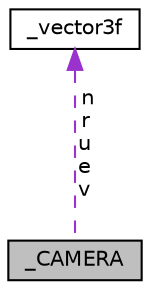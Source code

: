digraph "_CAMERA"
{
  edge [fontname="Helvetica",fontsize="10",labelfontname="Helvetica",labelfontsize="10"];
  node [fontname="Helvetica",fontsize="10",shape=record];
  Node1 [label="_CAMERA",height=0.2,width=0.4,color="black", fillcolor="grey75", style="filled" fontcolor="black"];
  Node2 -> Node1 [dir="back",color="darkorchid3",fontsize="10",style="dashed",label=" n\nr\nu\ne\nv" ,fontname="Helvetica"];
  Node2 [label="_vector3f",height=0.2,width=0.4,color="black", fillcolor="white", style="filled",URL="$df/d50/struct__vector3f.html"];
}
